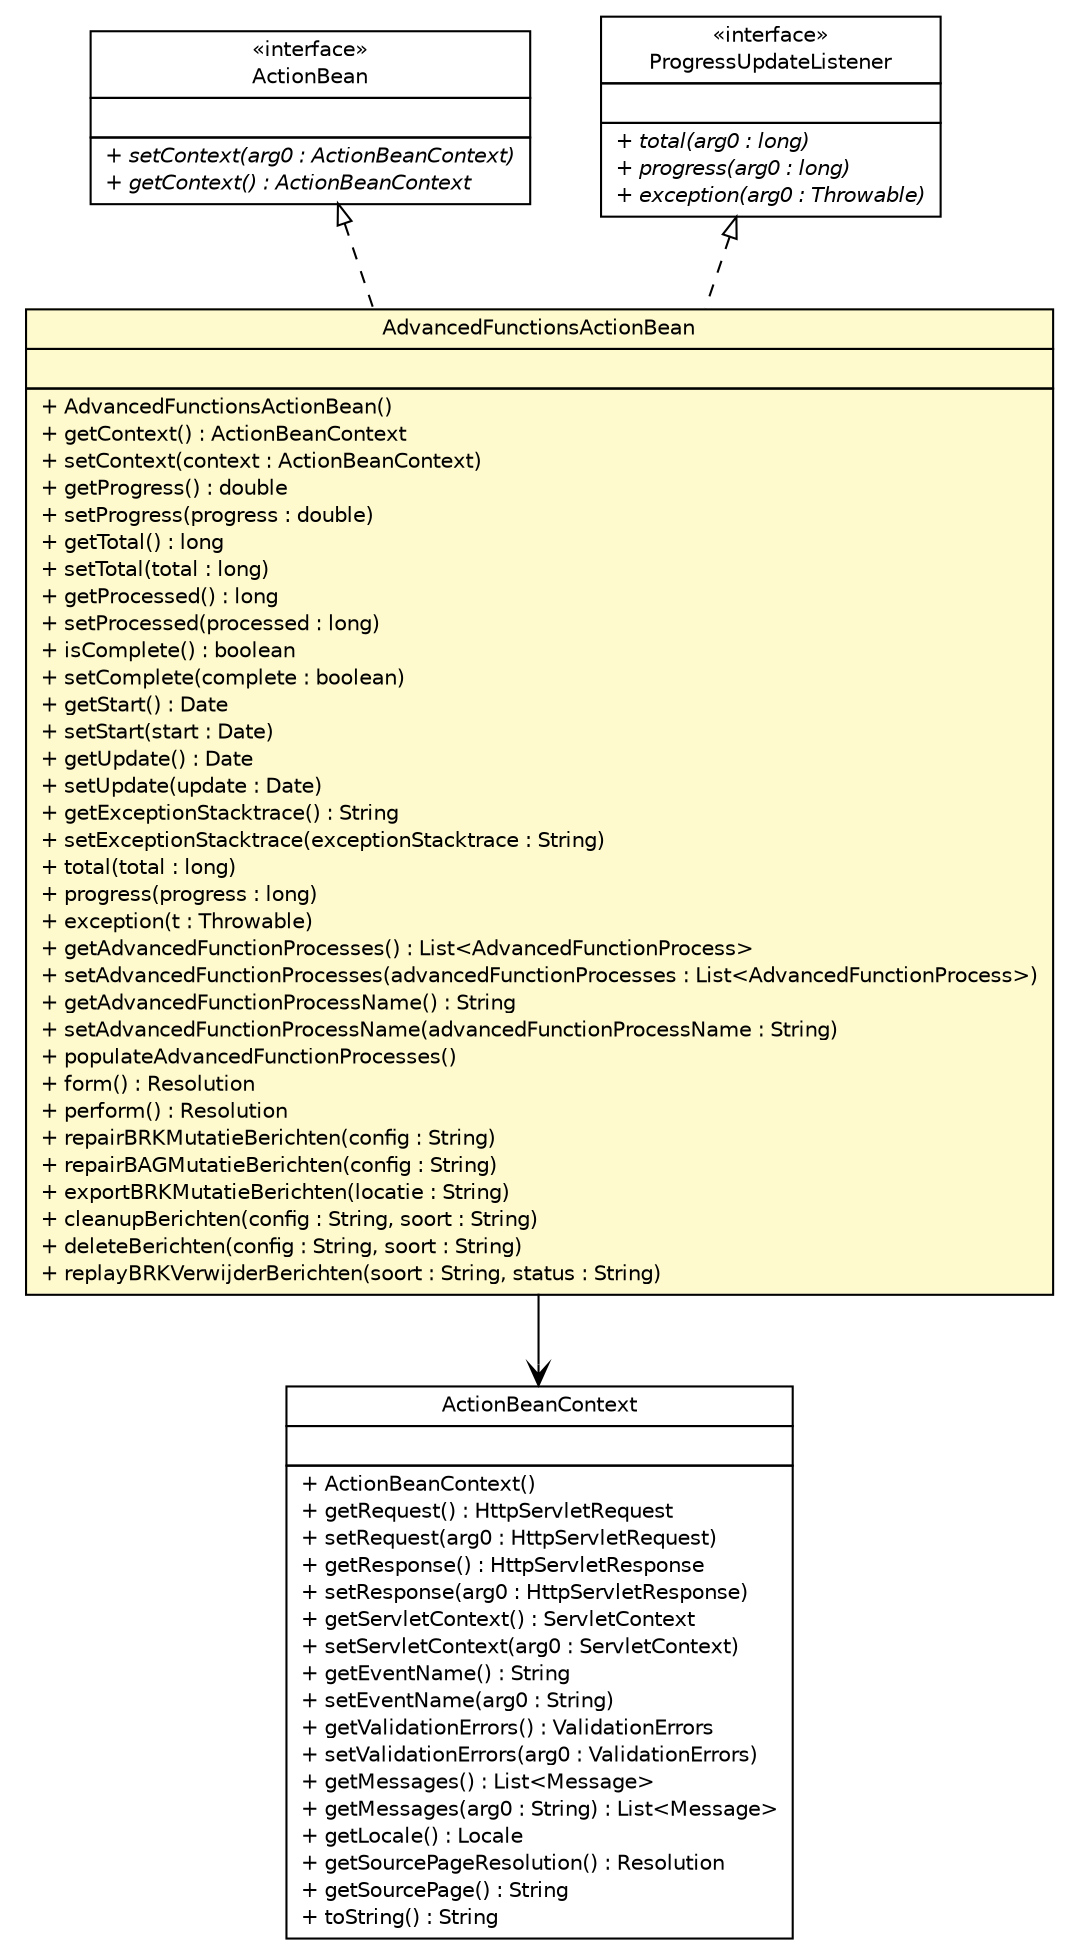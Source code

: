 #!/usr/local/bin/dot
#
# Class diagram 
# Generated by UMLGraph version R5_6-24-gf6e263 (http://www.umlgraph.org/)
#

digraph G {
	edge [fontname="Helvetica",fontsize=10,labelfontname="Helvetica",labelfontsize=10];
	node [fontname="Helvetica",fontsize=10,shape=plaintext];
	nodesep=0.25;
	ranksep=0.5;
	// nl.b3p.brmo.service.stripes.AdvancedFunctionsActionBean
	c431 [label=<<table title="nl.b3p.brmo.service.stripes.AdvancedFunctionsActionBean" border="0" cellborder="1" cellspacing="0" cellpadding="2" port="p" bgcolor="lemonChiffon" href="./AdvancedFunctionsActionBean.html">
		<tr><td><table border="0" cellspacing="0" cellpadding="1">
<tr><td align="center" balign="center"> AdvancedFunctionsActionBean </td></tr>
		</table></td></tr>
		<tr><td><table border="0" cellspacing="0" cellpadding="1">
<tr><td align="left" balign="left">  </td></tr>
		</table></td></tr>
		<tr><td><table border="0" cellspacing="0" cellpadding="1">
<tr><td align="left" balign="left"> + AdvancedFunctionsActionBean() </td></tr>
<tr><td align="left" balign="left"> + getContext() : ActionBeanContext </td></tr>
<tr><td align="left" balign="left"> + setContext(context : ActionBeanContext) </td></tr>
<tr><td align="left" balign="left"> + getProgress() : double </td></tr>
<tr><td align="left" balign="left"> + setProgress(progress : double) </td></tr>
<tr><td align="left" balign="left"> + getTotal() : long </td></tr>
<tr><td align="left" balign="left"> + setTotal(total : long) </td></tr>
<tr><td align="left" balign="left"> + getProcessed() : long </td></tr>
<tr><td align="left" balign="left"> + setProcessed(processed : long) </td></tr>
<tr><td align="left" balign="left"> + isComplete() : boolean </td></tr>
<tr><td align="left" balign="left"> + setComplete(complete : boolean) </td></tr>
<tr><td align="left" balign="left"> + getStart() : Date </td></tr>
<tr><td align="left" balign="left"> + setStart(start : Date) </td></tr>
<tr><td align="left" balign="left"> + getUpdate() : Date </td></tr>
<tr><td align="left" balign="left"> + setUpdate(update : Date) </td></tr>
<tr><td align="left" balign="left"> + getExceptionStacktrace() : String </td></tr>
<tr><td align="left" balign="left"> + setExceptionStacktrace(exceptionStacktrace : String) </td></tr>
<tr><td align="left" balign="left"> + total(total : long) </td></tr>
<tr><td align="left" balign="left"> + progress(progress : long) </td></tr>
<tr><td align="left" balign="left"> + exception(t : Throwable) </td></tr>
<tr><td align="left" balign="left"> + getAdvancedFunctionProcesses() : List&lt;AdvancedFunctionProcess&gt; </td></tr>
<tr><td align="left" balign="left"> + setAdvancedFunctionProcesses(advancedFunctionProcesses : List&lt;AdvancedFunctionProcess&gt;) </td></tr>
<tr><td align="left" balign="left"> + getAdvancedFunctionProcessName() : String </td></tr>
<tr><td align="left" balign="left"> + setAdvancedFunctionProcessName(advancedFunctionProcessName : String) </td></tr>
<tr><td align="left" balign="left"> + populateAdvancedFunctionProcesses() </td></tr>
<tr><td align="left" balign="left"> + form() : Resolution </td></tr>
<tr><td align="left" balign="left"> + perform() : Resolution </td></tr>
<tr><td align="left" balign="left"> + repairBRKMutatieBerichten(config : String) </td></tr>
<tr><td align="left" balign="left"> + repairBAGMutatieBerichten(config : String) </td></tr>
<tr><td align="left" balign="left"> + exportBRKMutatieBerichten(locatie : String) </td></tr>
<tr><td align="left" balign="left"> + cleanupBerichten(config : String, soort : String) </td></tr>
<tr><td align="left" balign="left"> + deleteBerichten(config : String, soort : String) </td></tr>
<tr><td align="left" balign="left"> + replayBRKVerwijderBerichten(soort : String, status : String) </td></tr>
		</table></td></tr>
		</table>>, URL="./AdvancedFunctionsActionBean.html", fontname="Helvetica", fontcolor="black", fontsize=10.0];
	//nl.b3p.brmo.service.stripes.AdvancedFunctionsActionBean implements net.sourceforge.stripes.action.ActionBean
	c472:p -> c431:p [dir=back,arrowtail=empty,style=dashed];
	//nl.b3p.brmo.service.stripes.AdvancedFunctionsActionBean implements nl.b3p.brmo.loader.ProgressUpdateListener
	c473:p -> c431:p [dir=back,arrowtail=empty,style=dashed];
	// nl.b3p.brmo.service.stripes.AdvancedFunctionsActionBean NAVASSOC net.sourceforge.stripes.action.ActionBeanContext
	c431:p -> c477:p [taillabel="", label="", headlabel="", fontname="Helvetica", fontcolor="black", fontsize=10.0, color="black", arrowhead=open];
	// net.sourceforge.stripes.action.ActionBean
	c472 [label=<<table title="net.sourceforge.stripes.action.ActionBean" border="0" cellborder="1" cellspacing="0" cellpadding="2" port="p">
		<tr><td><table border="0" cellspacing="0" cellpadding="1">
<tr><td align="center" balign="center"> &#171;interface&#187; </td></tr>
<tr><td align="center" balign="center"> ActionBean </td></tr>
		</table></td></tr>
		<tr><td><table border="0" cellspacing="0" cellpadding="1">
<tr><td align="left" balign="left">  </td></tr>
		</table></td></tr>
		<tr><td><table border="0" cellspacing="0" cellpadding="1">
<tr><td align="left" balign="left"><font face="Helvetica-Oblique" point-size="10.0"> + setContext(arg0 : ActionBeanContext) </font></td></tr>
<tr><td align="left" balign="left"><font face="Helvetica-Oblique" point-size="10.0"> + getContext() : ActionBeanContext </font></td></tr>
		</table></td></tr>
		</table>>, URL="null", fontname="Helvetica", fontcolor="black", fontsize=10.0];
	// net.sourceforge.stripes.action.ActionBeanContext
	c477 [label=<<table title="net.sourceforge.stripes.action.ActionBeanContext" border="0" cellborder="1" cellspacing="0" cellpadding="2" port="p">
		<tr><td><table border="0" cellspacing="0" cellpadding="1">
<tr><td align="center" balign="center"> ActionBeanContext </td></tr>
		</table></td></tr>
		<tr><td><table border="0" cellspacing="0" cellpadding="1">
<tr><td align="left" balign="left">  </td></tr>
		</table></td></tr>
		<tr><td><table border="0" cellspacing="0" cellpadding="1">
<tr><td align="left" balign="left"> + ActionBeanContext() </td></tr>
<tr><td align="left" balign="left"> + getRequest() : HttpServletRequest </td></tr>
<tr><td align="left" balign="left"> + setRequest(arg0 : HttpServletRequest) </td></tr>
<tr><td align="left" balign="left"> + getResponse() : HttpServletResponse </td></tr>
<tr><td align="left" balign="left"> + setResponse(arg0 : HttpServletResponse) </td></tr>
<tr><td align="left" balign="left"> + getServletContext() : ServletContext </td></tr>
<tr><td align="left" balign="left"> + setServletContext(arg0 : ServletContext) </td></tr>
<tr><td align="left" balign="left"> + getEventName() : String </td></tr>
<tr><td align="left" balign="left"> + setEventName(arg0 : String) </td></tr>
<tr><td align="left" balign="left"> + getValidationErrors() : ValidationErrors </td></tr>
<tr><td align="left" balign="left"> + setValidationErrors(arg0 : ValidationErrors) </td></tr>
<tr><td align="left" balign="left"> + getMessages() : List&lt;Message&gt; </td></tr>
<tr><td align="left" balign="left"> + getMessages(arg0 : String) : List&lt;Message&gt; </td></tr>
<tr><td align="left" balign="left"> + getLocale() : Locale </td></tr>
<tr><td align="left" balign="left"> + getSourcePageResolution() : Resolution </td></tr>
<tr><td align="left" balign="left"> + getSourcePage() : String </td></tr>
<tr><td align="left" balign="left"> + toString() : String </td></tr>
		</table></td></tr>
		</table>>, URL="null", fontname="Helvetica", fontcolor="black", fontsize=10.0];
	// nl.b3p.brmo.loader.ProgressUpdateListener
	c473 [label=<<table title="nl.b3p.brmo.loader.ProgressUpdateListener" border="0" cellborder="1" cellspacing="0" cellpadding="2" port="p">
		<tr><td><table border="0" cellspacing="0" cellpadding="1">
<tr><td align="center" balign="center"> &#171;interface&#187; </td></tr>
<tr><td align="center" balign="center"> ProgressUpdateListener </td></tr>
		</table></td></tr>
		<tr><td><table border="0" cellspacing="0" cellpadding="1">
<tr><td align="left" balign="left">  </td></tr>
		</table></td></tr>
		<tr><td><table border="0" cellspacing="0" cellpadding="1">
<tr><td align="left" balign="left"><font face="Helvetica-Oblique" point-size="10.0"> + total(arg0 : long) </font></td></tr>
<tr><td align="left" balign="left"><font face="Helvetica-Oblique" point-size="10.0"> + progress(arg0 : long) </font></td></tr>
<tr><td align="left" balign="left"><font face="Helvetica-Oblique" point-size="10.0"> + exception(arg0 : Throwable) </font></td></tr>
		</table></td></tr>
		</table>>, URL="null", fontname="Helvetica", fontcolor="black", fontsize=10.0];
}

